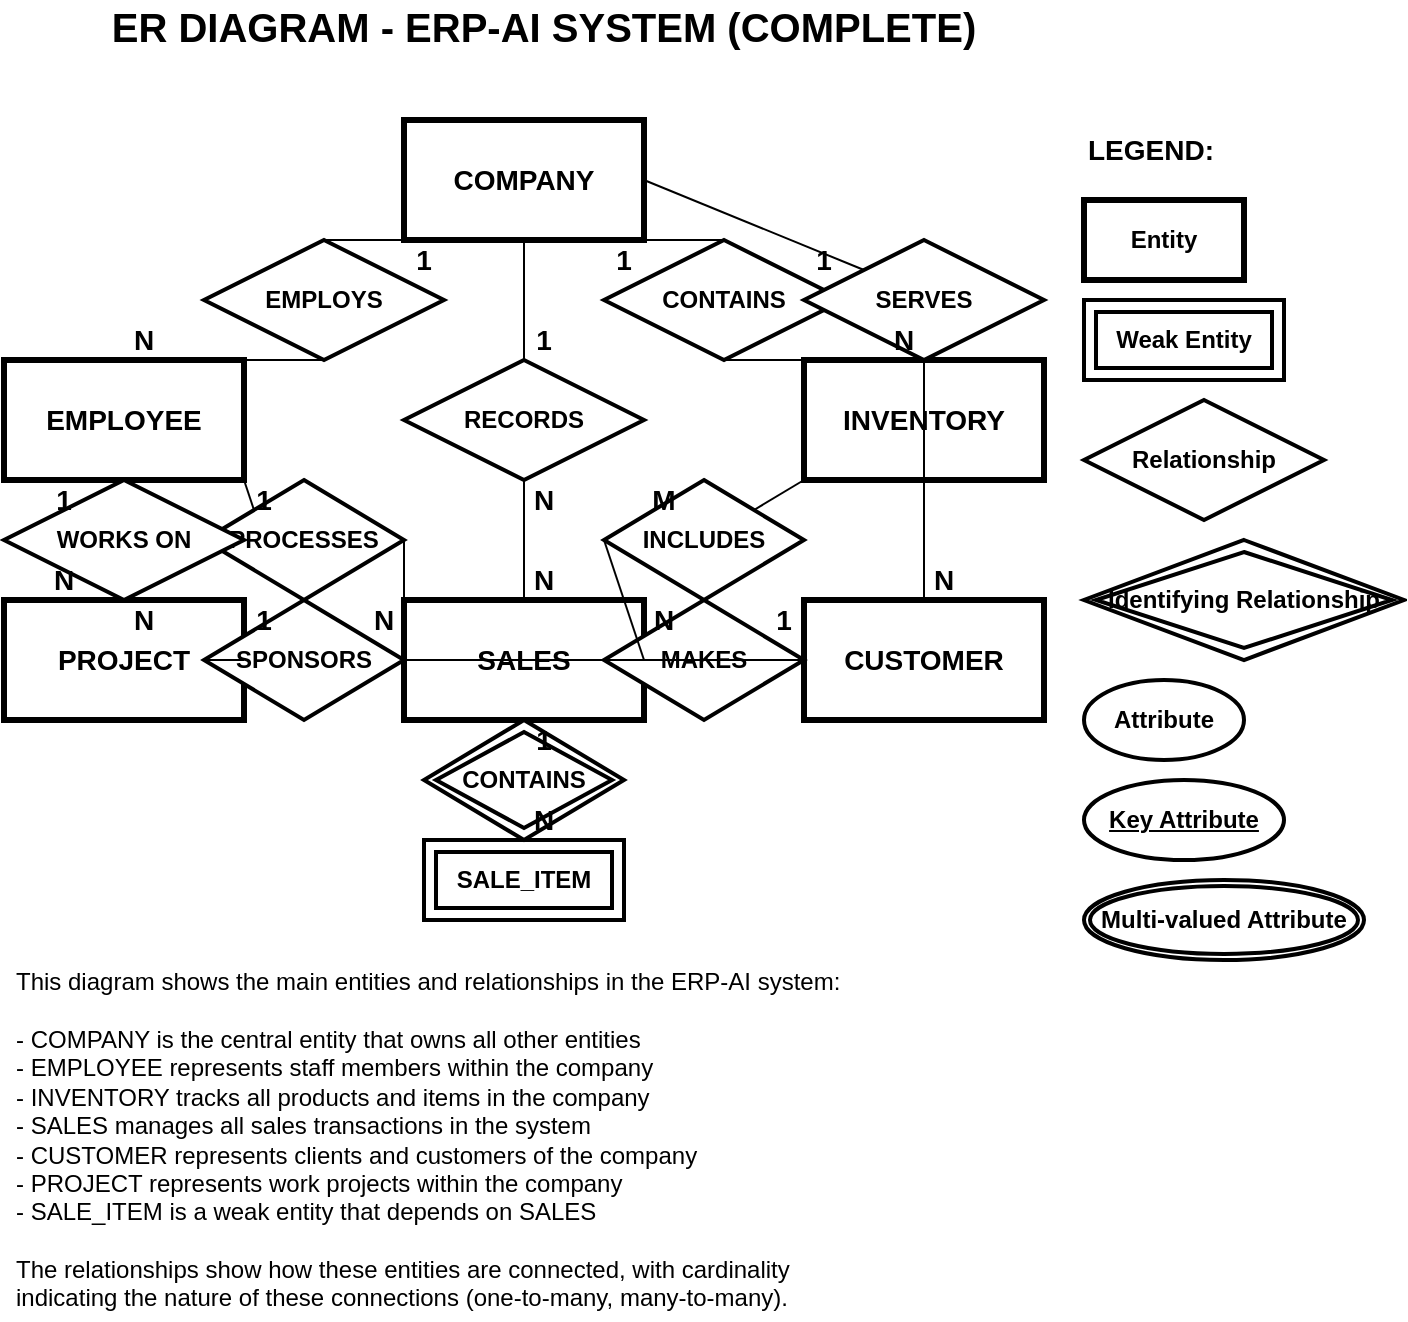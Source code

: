 <mxfile version="21.8.2" type="device">
  <diagram name="Page-1" id="c7558073-3199-34d8-9f00-42111426c3f3">
    <mxGraphModel dx="1050" dy="541" grid="1" gridSize="10" guides="1" tooltips="1" connect="1" arrows="1" fold="1" page="1" pageScale="1" pageWidth="826" pageHeight="1169" background="none" math="0" shadow="0">
      <root>
        <mxCell id="0" />
        <mxCell id="1" parent="0" />
        
        <!-- Title -->
        <mxCell id="110" value="ER DIAGRAM - ERP-AI SYSTEM (COMPLETE)" style="text;spacingTop=-5;align=center;fontSize=20;fontStyle=1" parent="1" vertex="1">
          <mxGeometry x="160" y="20" width="500" height="40" as="geometry" />
        </mxCell>
        
        <!-- COMPANY Entity -->
        <mxCell id="2" value="COMPANY" style="whiteSpace=wrap;align=center;verticalAlign=middle;fontStyle=1;strokeWidth=3;fillColor=#FFFFFF;fontSize=14;" parent="1" vertex="1">
          <mxGeometry x="340" y="80" width="120" height="60" as="geometry" />
        </mxCell>
        
        <!-- EMPLOYEE Entity -->
        <mxCell id="3" value="EMPLOYEE" style="whiteSpace=wrap;align=center;verticalAlign=middle;fontStyle=1;strokeWidth=3;fillColor=#FFFFFF;fontSize=14;" parent="1" vertex="1">
          <mxGeometry x="140" y="200" width="120" height="60" as="geometry" />
        </mxCell>
        
        <!-- INVENTORY Entity -->
        <mxCell id="4" value="INVENTORY" style="whiteSpace=wrap;align=center;verticalAlign=middle;fontStyle=1;strokeWidth=3;fillColor=#FFFFFF;fontSize=14;" parent="1" vertex="1">
          <mxGeometry x="540" y="200" width="120" height="60" as="geometry" />
        </mxCell>
        
        <!-- SALES Entity -->
        <mxCell id="5" value="SALES" style="whiteSpace=wrap;align=center;verticalAlign=middle;fontStyle=1;strokeWidth=3;fillColor=#FFFFFF;fontSize=14;" parent="1" vertex="1">
          <mxGeometry x="340" y="320" width="120" height="60" as="geometry" />
        </mxCell>
        
        <!-- CUSTOMER Entity -->
        <mxCell id="6" value="CUSTOMER" style="whiteSpace=wrap;align=center;verticalAlign=middle;fontStyle=1;strokeWidth=3;fillColor=#FFFFFF;fontSize=14;" parent="1" vertex="1">
          <mxGeometry x="540" y="320" width="120" height="60" as="geometry" />
        </mxCell>
        
        <!-- PROJECT Entity -->
        <mxCell id="7" value="PROJECT" style="whiteSpace=wrap;align=center;verticalAlign=middle;fontStyle=1;strokeWidth=3;fillColor=#FFFFFF;fontSize=14;" parent="1" vertex="1">
          <mxGeometry x="140" y="320" width="120" height="60" as="geometry" />
        </mxCell>
        
        <!-- SALE_ITEM Weak Entity -->
        <mxCell id="8" value="SALE_ITEM" style="shape=ext;margin=3;double=1;whiteSpace=wrap;html=1;align=center;fontStyle=1;strokeWidth=2;fillColor=#FFFFFF;fontSize=12;" parent="1" vertex="1">
          <mxGeometry x="350" y="440" width="100" height="40" as="geometry" />
        </mxCell>
        
        <!-- Company-Employee Relationship -->
        <mxCell id="9" value="EMPLOYS" style="shape=rhombus;perimeter=rhombusPerimeter;whiteSpace=wrap;html=1;align=center;fontStyle=1;strokeWidth=2;fillColor=#FFFFFF;fontSize=12;" parent="1" vertex="1">
          <mxGeometry x="240" y="140" width="120" height="60" as="geometry" />
        </mxCell>
        
        <!-- Company-Inventory Relationship -->
        <mxCell id="10" value="CONTAINS" style="shape=rhombus;perimeter=rhombusPerimeter;whiteSpace=wrap;html=1;align=center;fontStyle=1;strokeWidth=2;fillColor=#FFFFFF;fontSize=12;" parent="1" vertex="1">
          <mxGeometry x="440" y="140" width="120" height="60" as="geometry" />
        </mxCell>
        
        <!-- Company-Sales Relationship -->
        <mxCell id="11" value="RECORDS" style="shape=rhombus;perimeter=rhombusPerimeter;whiteSpace=wrap;html=1;align=center;fontStyle=1;strokeWidth=2;fillColor=#FFFFFF;fontSize=12;" parent="1" vertex="1">
          <mxGeometry x="340" y="200" width="120" height="60" as="geometry" />
        </mxCell>
        
        <!-- Company-Customer Relationship -->
        <mxCell id="12" value="SERVES" style="shape=rhombus;perimeter=rhombusPerimeter;whiteSpace=wrap;html=1;align=center;fontStyle=1;strokeWidth=2;fillColor=#FFFFFF;fontSize=12;" parent="1" vertex="1">
          <mxGeometry x="540" y="140" width="120" height="60" as="geometry" />
        </mxCell>
        
        <!-- Employee-Sales Relationship -->
        <mxCell id="13" value="PROCESSES" style="shape=rhombus;perimeter=rhombusPerimeter;whiteSpace=wrap;html=1;align=center;fontStyle=1;strokeWidth=2;fillColor=#FFFFFF;fontSize=12;" parent="1" vertex="1">
          <mxGeometry x="240" y="260" width="100" height="60" as="geometry" />
        </mxCell>
        
        <!-- Inventory-Sales Relationship -->
        <mxCell id="14" value="INCLUDES" style="shape=rhombus;perimeter=rhombusPerimeter;whiteSpace=wrap;html=1;align=center;fontStyle=1;strokeWidth=2;fillColor=#FFFFFF;fontSize=12;" parent="1" vertex="1">
          <mxGeometry x="440" y="260" width="100" height="60" as="geometry" />
        </mxCell>
        
        <!-- Customer-Sales Relationship -->
        <mxCell id="15" value="MAKES" style="shape=rhombus;perimeter=rhombusPerimeter;whiteSpace=wrap;html=1;align=center;fontStyle=1;strokeWidth=2;fillColor=#FFFFFF;fontSize=12;" parent="1" vertex="1">
          <mxGeometry x="440" y="320" width="100" height="60" as="geometry" />
        </mxCell>
        
        <!-- Employee-Project Relationship -->
        <mxCell id="16" value="WORKS ON" style="shape=rhombus;perimeter=rhombusPerimeter;whiteSpace=wrap;html=1;align=center;fontStyle=1;strokeWidth=2;fillColor=#FFFFFF;fontSize=12;" parent="1" vertex="1">
          <mxGeometry x="140" y="260" width="120" height="60" as="geometry" />
        </mxCell>
        
        <!-- Customer-Project Relationship -->
        <mxCell id="17" value="SPONSORS" style="shape=rhombus;perimeter=rhombusPerimeter;whiteSpace=wrap;html=1;align=center;fontStyle=1;strokeWidth=2;fillColor=#FFFFFF;fontSize=12;" parent="1" vertex="1">
          <mxGeometry x="240" y="320" width="100" height="60" as="geometry" />
        </mxCell>
        
        <!-- Sales-SaleItem Identifying Relationship -->
        <mxCell id="18" value="CONTAINS" style="shape=rhombus;double=1;perimeter=rhombusPerimeter;whiteSpace=wrap;html=1;align=center;fontStyle=1;strokeWidth=2;fillColor=#FFFFFF;fontSize=12;" parent="1" vertex="1">
          <mxGeometry x="350" y="380" width="100" height="60" as="geometry" />
        </mxCell>
        
        <!-- Connect Company to its relationships -->
        <mxCell id="19" value="" style="endArrow=none;html=1;rounded=0;exitX=0;exitY=1;exitDx=0;exitDy=0;entryX=0.5;entryY=0;entryDx=0;entryDy=0;" parent="1" source="2" target="9" edge="1">
          <mxGeometry relative="1" as="geometry" />
        </mxCell>
        <mxCell id="20" value="" style="endArrow=none;html=1;rounded=0;exitX=1;exitY=1;exitDx=0;exitDy=0;entryX=0.5;entryY=0;entryDx=0;entryDy=0;" parent="1" source="2" target="10" edge="1">
          <mxGeometry relative="1" as="geometry" />
        </mxCell>
        <mxCell id="21" value="" style="endArrow=none;html=1;rounded=0;exitX=0.5;exitY=1;exitDx=0;exitDy=0;entryX=0.5;entryY=0;entryDx=0;entryDy=0;" parent="1" source="2" target="11" edge="1">
          <mxGeometry relative="1" as="geometry" />
        </mxCell>
        <mxCell id="22" value="" style="endArrow=none;html=1;rounded=0;exitX=1;exitY=0.5;exitDx=0;exitDy=0;entryX=0;entryY=0;entryDx=0;entryDy=0;" parent="1" source="2" target="12" edge="1">
          <mxGeometry relative="1" as="geometry" />
        </mxCell>
        
        <!-- Connect relationships to entities -->
        <mxCell id="23" value="" style="endArrow=none;html=1;rounded=0;exitX=0.5;exitY=1;exitDx=0;exitDy=0;entryX=0.5;entryY=0;entryDx=0;entryDy=0;" parent="1" source="9" target="3" edge="1">
          <mxGeometry relative="1" as="geometry" />
        </mxCell>
        <mxCell id="24" value="" style="endArrow=none;html=1;rounded=0;exitX=0.5;exitY=1;exitDx=0;exitDy=0;entryX=0.5;entryY=0;entryDx=0;entryDy=0;" parent="1" source="10" target="4" edge="1">
          <mxGeometry relative="1" as="geometry" />
        </mxCell>
        <mxCell id="25" value="" style="endArrow=none;html=1;rounded=0;exitX=0.5;exitY=1;exitDx=0;exitDy=0;entryX=0.5;entryY=0;entryDx=0;entryDy=0;" parent="1" source="11" target="5" edge="1">
          <mxGeometry relative="1" as="geometry" />
        </mxCell>
        <mxCell id="26" value="" style="endArrow=none;html=1;rounded=0;exitX=0.5;exitY=1;exitDx=0;exitDy=0;entryX=0.5;entryY=0;entryDx=0;entryDy=0;" parent="1" source="12" target="6" edge="1">
          <mxGeometry relative="1" as="geometry" />
        </mxCell>
        <mxCell id="27" value="" style="endArrow=none;html=1;rounded=0;exitX=1;exitY=1;exitDx=0;exitDy=0;entryX=0;entryY=0;entryDx=0;entryDy=0;" parent="1" source="3" target="13" edge="1">
          <mxGeometry relative="1" as="geometry" />
        </mxCell>
        <mxCell id="28" value="" style="endArrow=none;html=1;rounded=0;exitX=1;exitY=0.5;exitDx=0;exitDy=0;entryX=0;entryY=0.5;entryDx=0;entryDy=0;" parent="1" source="13" target="5" edge="1">
          <mxGeometry relative="1" as="geometry" />
        </mxCell>
        <mxCell id="29" value="" style="endArrow=none;html=1;rounded=0;exitX=0;exitY=1;exitDx=0;exitDy=0;entryX=1;entryY=0;entryDx=0;entryDy=0;" parent="1" source="4" target="14" edge="1">
          <mxGeometry relative="1" as="geometry" />
        </mxCell>
        <mxCell id="30" value="" style="endArrow=none;html=1;rounded=0;exitX=0;exitY=0.5;exitDx=0;exitDy=0;entryX=1;entryY=0.5;entryDx=0;entryDy=0;" parent="1" source="14" target="5" edge="1">
          <mxGeometry relative="1" as="geometry" />
        </mxCell>
        <mxCell id="31" value="" style="endArrow=none;html=1;rounded=0;exitX=0;exitY=0.5;exitDx=0;exitDy=0;entryX=1;entryY=0.5;entryDx=0;entryDy=0;" parent="1" source="6" target="15" edge="1">
          <mxGeometry relative="1" as="geometry" />
        </mxCell>
        <mxCell id="32" value="" style="endArrow=none;html=1;rounded=0;exitX=0;exitY=0.5;exitDx=0;exitDy=0;entryX=1;entryY=0.5;entryDx=0;entryDy=0;" parent="1" source="15" target="5" edge="1">
          <mxGeometry relative="1" as="geometry" />
        </mxCell>
        <mxCell id="33" value="" style="endArrow=none;html=1;rounded=0;exitX=0.5;exitY=1;exitDx=0;exitDy=0;entryX=0.5;entryY=0;entryDx=0;entryDy=0;" parent="1" source="3" target="16" edge="1">
          <mxGeometry relative="1" as="geometry" />
        </mxCell>
        <mxCell id="34" value="" style="endArrow=none;html=1;rounded=0;exitX=0.5;exitY=1;exitDx=0;exitDy=0;entryX=0.5;entryY=0;entryDx=0;entryDy=0;" parent="1" source="16" target="7" edge="1">
          <mxGeometry relative="1" as="geometry" />
        </mxCell>
        <mxCell id="35" value="" style="endArrow=none;html=1;rounded=0;exitX=1;exitY=0.5;exitDx=0;exitDy=0;entryX=0;entryY=0.5;entryDx=0;entryDy=0;" parent="1" source="7" target="17" edge="1">
          <mxGeometry relative="1" as="geometry" />
        </mxCell>
        <mxCell id="36" value="" style="endArrow=none;html=1;rounded=0;exitX=1;exitY=0.5;exitDx=0;exitDy=0;entryX=0;entryY=0.5;entryDx=0;entryDy=0;" parent="1" source="17" target="6" edge="1">
          <mxGeometry relative="1" as="geometry">
            <mxPoint x="540" y="350" as="targetPoint" />
          </mxGeometry>
        </mxCell>
        <mxCell id="37" value="" style="endArrow=none;html=1;rounded=0;exitX=0.5;exitY=1;exitDx=0;exitDy=0;entryX=0.5;entryY=0;entryDx=0;entryDy=0;" parent="1" source="5" target="18" edge="1">
          <mxGeometry relative="1" as="geometry" />
        </mxCell>
        <mxCell id="38" value="" style="endArrow=none;html=1;rounded=0;exitX=0.5;exitY=1;exitDx=0;exitDy=0;entryX=0.5;entryY=0;entryDx=0;entryDy=0;" parent="1" source="18" target="8" edge="1">
          <mxGeometry relative="1" as="geometry" />
        </mxCell>
        
        <!-- Cardinality -->
        <mxCell id="39" value="1" style="text;html=1;strokeColor=none;fillColor=none;align=center;verticalAlign=middle;whiteSpace=wrap;rounded=0;fontSize=14;fontStyle=1" parent="1" vertex="1">
          <mxGeometry x="340" y="140" width="20" height="20" as="geometry" />
        </mxCell>
        <mxCell id="40" value="N" style="text;html=1;strokeColor=none;fillColor=none;align=center;verticalAlign=middle;whiteSpace=wrap;rounded=0;fontSize=14;fontStyle=1" parent="1" vertex="1">
          <mxGeometry x="200" y="180" width="20" height="20" as="geometry" />
        </mxCell>
        <mxCell id="41" value="1" style="text;html=1;strokeColor=none;fillColor=none;align=center;verticalAlign=middle;whiteSpace=wrap;rounded=0;fontSize=14;fontStyle=1" parent="1" vertex="1">
          <mxGeometry x="440" y="140" width="20" height="20" as="geometry" />
        </mxCell>
        <mxCell id="42" value="N" style="text;html=1;strokeColor=none;fillColor=none;align=center;verticalAlign=middle;whiteSpace=wrap;rounded=0;fontSize=14;fontStyle=1" parent="1" vertex="1">
          <mxGeometry x="580" y="180" width="20" height="20" as="geometry" />
        </mxCell>
        <mxCell id="43" value="1" style="text;html=1;strokeColor=none;fillColor=none;align=center;verticalAlign=middle;whiteSpace=wrap;rounded=0;fontSize=14;fontStyle=1" parent="1" vertex="1">
          <mxGeometry x="400" y="180" width="20" height="20" as="geometry" />
        </mxCell>
        <mxCell id="44" value="N" style="text;html=1;strokeColor=none;fillColor=none;align=center;verticalAlign=middle;whiteSpace=wrap;rounded=0;fontSize=14;fontStyle=1" parent="1" vertex="1">
          <mxGeometry x="400" y="300" width="20" height="20" as="geometry" />
        </mxCell>
        <mxCell id="45" value="1" style="text;html=1;strokeColor=none;fillColor=none;align=center;verticalAlign=middle;whiteSpace=wrap;rounded=0;fontSize=14;fontStyle=1" parent="1" vertex="1">
          <mxGeometry x="540" y="140" width="20" height="20" as="geometry" />
        </mxCell>
        <mxCell id="46" value="N" style="text;html=1;strokeColor=none;fillColor=none;align=center;verticalAlign=middle;whiteSpace=wrap;rounded=0;fontSize=14;fontStyle=1" parent="1" vertex="1">
          <mxGeometry x="600" y="300" width="20" height="20" as="geometry" />
        </mxCell>
        <mxCell id="47" value="1" style="text;html=1;strokeColor=none;fillColor=none;align=center;verticalAlign=middle;whiteSpace=wrap;rounded=0;fontSize=14;fontStyle=1" parent="1" vertex="1">
          <mxGeometry x="160" y="260" width="20" height="20" as="geometry" />
        </mxCell>
        <mxCell id="48" value="N" style="text;html=1;strokeColor=none;fillColor=none;align=center;verticalAlign=middle;whiteSpace=wrap;rounded=0;fontSize=14;fontStyle=1" parent="1" vertex="1">
          <mxGeometry x="160" y="300" width="20" height="20" as="geometry" />
        </mxCell>
        <mxCell id="49" value="1" style="text;html=1;strokeColor=none;fillColor=none;align=center;verticalAlign=middle;whiteSpace=wrap;rounded=0;fontSize=14;fontStyle=1" parent="1" vertex="1">
          <mxGeometry x="260" y="260" width="20" height="20" as="geometry" />
        </mxCell>
        <mxCell id="50" value="N" style="text;html=1;strokeColor=none;fillColor=none;align=center;verticalAlign=middle;whiteSpace=wrap;rounded=0;fontSize=14;fontStyle=1" parent="1" vertex="1">
          <mxGeometry x="320" y="320" width="20" height="20" as="geometry" />
        </mxCell>
        <mxCell id="51" value="M" style="text;html=1;strokeColor=none;fillColor=none;align=center;verticalAlign=middle;whiteSpace=wrap;rounded=0;fontSize=14;fontStyle=1" parent="1" vertex="1">
          <mxGeometry x="460" y="260" width="20" height="20" as="geometry" />
        </mxCell>
        <mxCell id="52" value="N" style="text;html=1;strokeColor=none;fillColor=none;align=center;verticalAlign=middle;whiteSpace=wrap;rounded=0;fontSize=14;fontStyle=1" parent="1" vertex="1">
          <mxGeometry x="400" y="260" width="20" height="20" as="geometry" />
        </mxCell>
        <mxCell id="53" value="1" style="text;html=1;strokeColor=none;fillColor=none;align=center;verticalAlign=middle;whiteSpace=wrap;rounded=0;fontSize=14;fontStyle=1" parent="1" vertex="1">
          <mxGeometry x="520" y="320" width="20" height="20" as="geometry" />
        </mxCell>
        <mxCell id="54" value="N" style="text;html=1;strokeColor=none;fillColor=none;align=center;verticalAlign=middle;whiteSpace=wrap;rounded=0;fontSize=14;fontStyle=1" parent="1" vertex="1">
          <mxGeometry x="460" y="320" width="20" height="20" as="geometry" />
        </mxCell>
        <mxCell id="55" value="1" style="text;html=1;strokeColor=none;fillColor=none;align=center;verticalAlign=middle;whiteSpace=wrap;rounded=0;fontSize=14;fontStyle=1" parent="1" vertex="1">
          <mxGeometry x="260" y="320" width="20" height="20" as="geometry" />
        </mxCell>
        <mxCell id="56" value="N" style="text;html=1;strokeColor=none;fillColor=none;align=center;verticalAlign=middle;whiteSpace=wrap;rounded=0;fontSize=14;fontStyle=1" parent="1" vertex="1">
          <mxGeometry x="200" y="320" width="20" height="20" as="geometry" />
        </mxCell>
        <mxCell id="57" value="1" style="text;html=1;strokeColor=none;fillColor=none;align=center;verticalAlign=middle;whiteSpace=wrap;rounded=0;fontSize=14;fontStyle=1" parent="1" vertex="1">
          <mxGeometry x="400" y="380" width="20" height="20" as="geometry" />
        </mxCell>
        <mxCell id="58" value="N" style="text;html=1;strokeColor=none;fillColor=none;align=center;verticalAlign=middle;whiteSpace=wrap;rounded=0;fontSize=14;fontStyle=1" parent="1" vertex="1">
          <mxGeometry x="400" y="420" width="20" height="20" as="geometry" />
        </mxCell>
        
        <!-- Legend -->
        <mxCell id="59" value="LEGEND:" style="text;html=1;strokeColor=none;fillColor=none;align=left;verticalAlign=middle;whiteSpace=wrap;rounded=0;fontStyle=1;fontSize=14;" vertex="1" parent="1">
          <mxGeometry x="680" y="80" width="80" height="30" as="geometry" />
        </mxCell>
        <mxCell id="60" value="Entity" style="whiteSpace=wrap;align=center;verticalAlign=middle;fontStyle=1;strokeWidth=3;fillColor=#FFFFFF;fontSize=12;" vertex="1" parent="1">
          <mxGeometry x="680" y="120" width="80" height="40" as="geometry" />
        </mxCell>
        <mxCell id="61" value="Weak Entity" style="shape=ext;margin=3;double=1;whiteSpace=wrap;html=1;align=center;fontStyle=1;strokeWidth=2;fillColor=#FFFFFF;fontSize=12;" vertex="1" parent="1">
          <mxGeometry x="680" y="170" width="100" height="40" as="geometry" />
        </mxCell>
        <mxCell id="62" value="Relationship" style="shape=rhombus;perimeter=rhombusPerimeter;whiteSpace=wrap;html=1;align=center;fontStyle=1;strokeWidth=2;fillColor=#FFFFFF;fontSize=12;" vertex="1" parent="1">
          <mxGeometry x="680" y="220" width="120" height="60" as="geometry" />
        </mxCell>
        <mxCell id="63" value="Identifying Relationship" style="shape=rhombus;double=1;perimeter=rhombusPerimeter;whiteSpace=wrap;html=1;align=center;fontStyle=1;strokeWidth=2;fillColor=#FFFFFF;fontSize=12;" vertex="1" parent="1">
          <mxGeometry x="680" y="290" width="160" height="60" as="geometry" />
        </mxCell>
        <mxCell id="64" value="Attribute" style="ellipse;whiteSpace=wrap;html=1;align=center;fontStyle=1;strokeWidth=2;fillColor=#FFFFFF;fontSize=12;" vertex="1" parent="1">
          <mxGeometry x="680" y="360" width="80" height="40" as="geometry" />
        </mxCell>
        <mxCell id="65" value="&lt;u&gt;Key Attribute&lt;/u&gt;" style="ellipse;whiteSpace=wrap;html=1;align=center;fontStyle=1;strokeWidth=2;fillColor=#FFFFFF;fontSize=12;" vertex="1" parent="1">
          <mxGeometry x="680" y="410" width="100" height="40" as="geometry" />
        </mxCell>
        <mxCell id="66" value="Multi-valued Attribute" style="ellipse;shape=doubleEllipse;margin=3;whiteSpace=wrap;html=1;align=center;fontStyle=1;strokeWidth=2;fillColor=#FFFFFF;fontSize=12;" vertex="1" parent="1">
          <mxGeometry x="680" y="460" width="140" height="40" as="geometry" />
        </mxCell>
        
        <!-- Note about the diagram -->
        <mxCell id="67" value="This diagram shows the main entities and relationships in the ERP-AI system:&#xa;&#xa;- COMPANY is the central entity that owns all other entities&#xa;- EMPLOYEE represents staff members within the company&#xa;- INVENTORY tracks all products and items in the company&#xa;- SALES manages all sales transactions in the system&#xa;- CUSTOMER represents clients and customers of the company&#xa;- PROJECT represents work projects within the company&#xa;- SALE_ITEM is a weak entity that depends on SALES&#xa;&#xa;The relationships show how these entities are connected, with cardinality&#xa;indicating the nature of these connections (one-to-many, many-to-many)." style="text;strokeColor=none;fillColor=none;align=left;verticalAlign=middle;spacingLeft=4;spacingRight=4;overflow=hidden;points=[[0,0.5],[1,0.5]];portConstraint=eastwest;rotatable=0;whiteSpace=wrap;html=1;fontSize=12;" vertex="1" parent="1">
          <mxGeometry x="140" y="500" width="520" height="180" as="geometry" />
        </mxCell>
      </root>
    </mxGraphModel>
  </diagram>
</mxfile>
